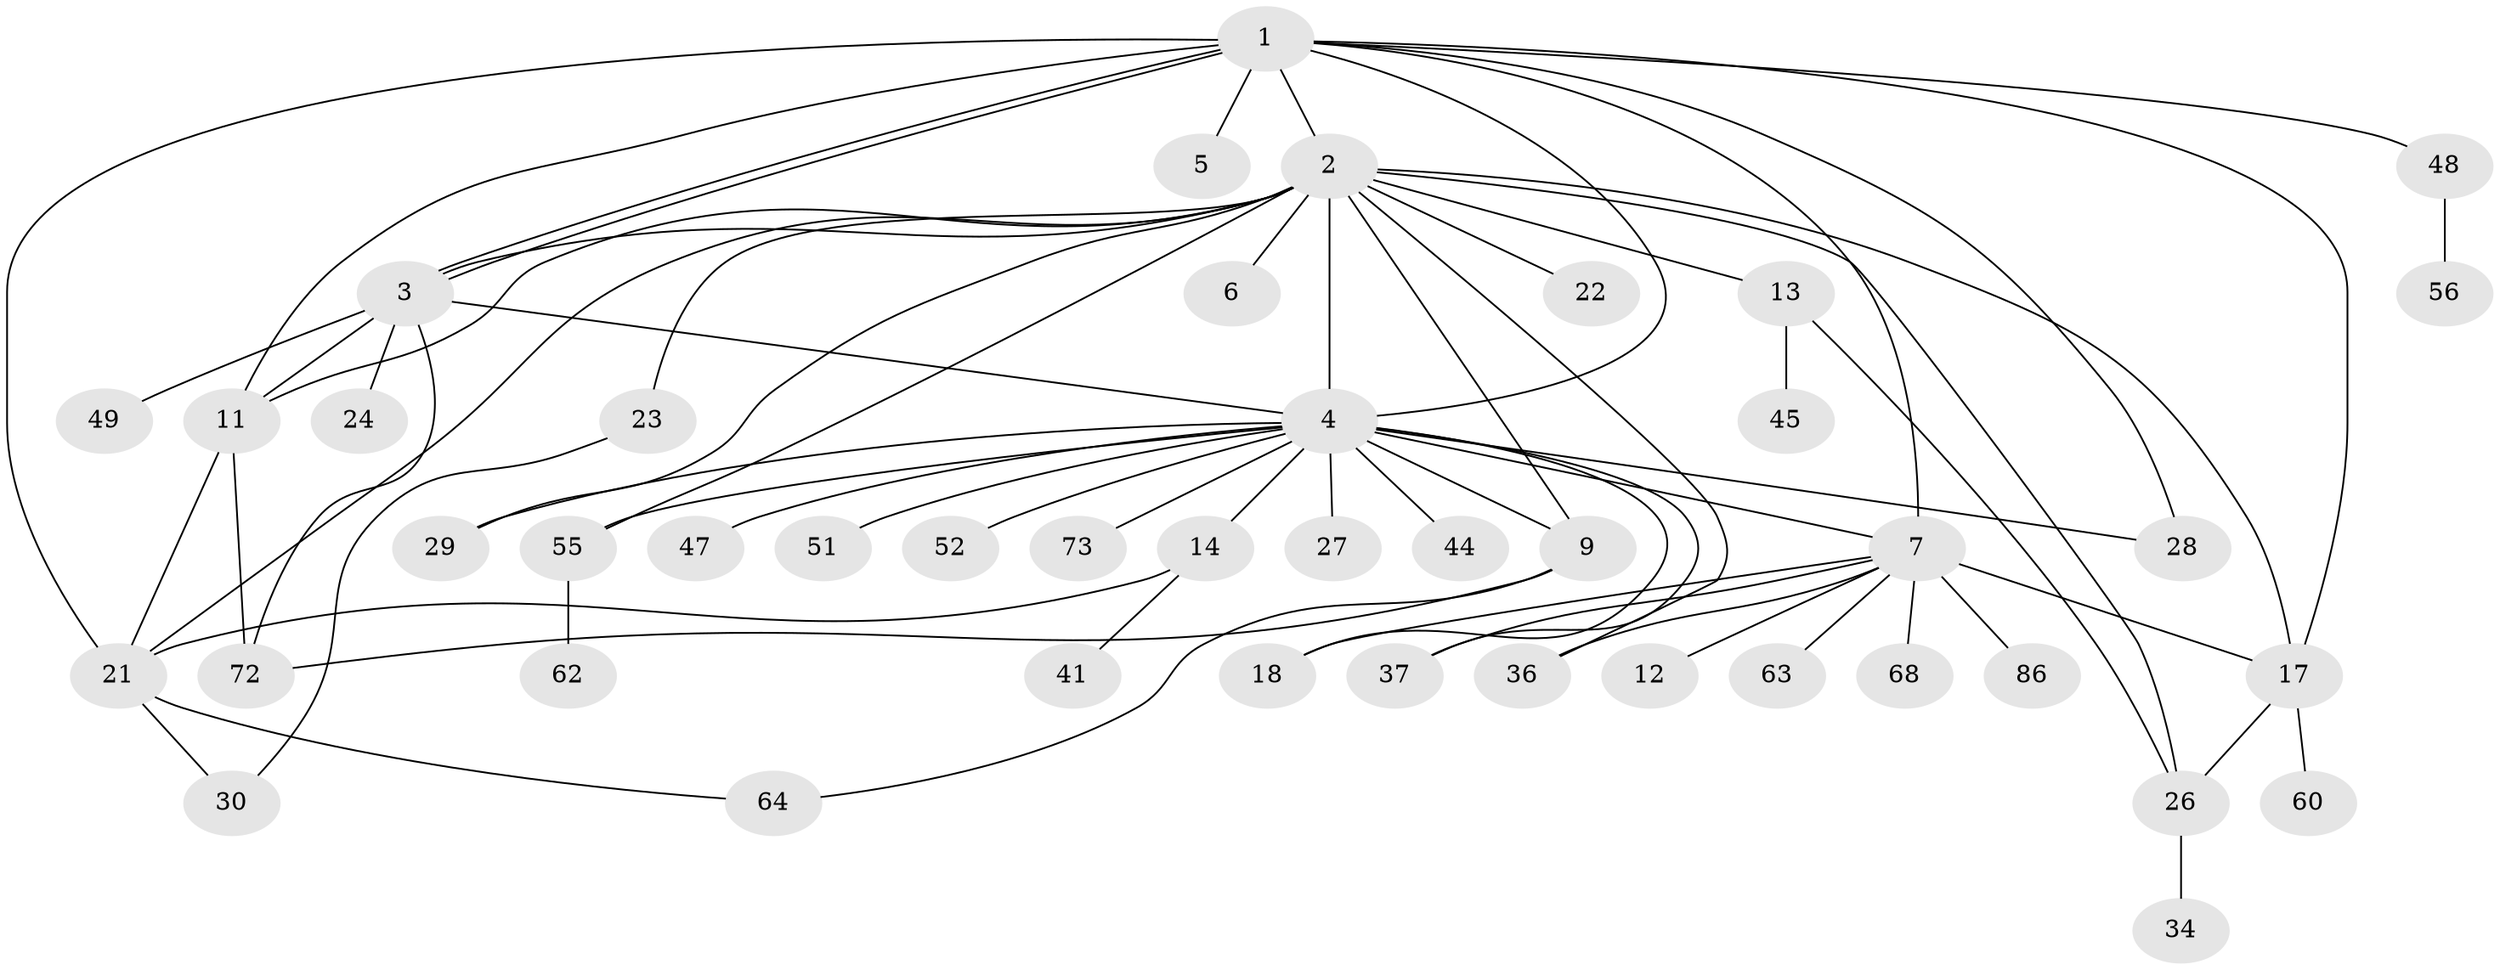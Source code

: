// original degree distribution, {12: 0.02247191011235955, 22: 0.011235955056179775, 9: 0.011235955056179775, 11: 0.02247191011235955, 1: 0.4157303370786517, 6: 0.0449438202247191, 7: 0.02247191011235955, 3: 0.11235955056179775, 4: 0.06741573033707865, 2: 0.2696629213483146}
// Generated by graph-tools (version 1.1) at 2025/14/03/09/25 04:14:41]
// undirected, 44 vertices, 68 edges
graph export_dot {
graph [start="1"]
  node [color=gray90,style=filled];
  1;
  2 [super="+33+50+20+79+8"];
  3;
  4 [super="+10+19+53"];
  5;
  6;
  7 [super="+31"];
  9;
  11 [super="+15+59+16+65"];
  12;
  13;
  14;
  17 [super="+43+77+67+81"];
  18 [super="+87"];
  21 [super="+40"];
  22 [super="+82"];
  23;
  24 [super="+74"];
  26;
  27;
  28;
  29;
  30;
  34;
  36;
  37 [super="+38"];
  41;
  44;
  45;
  47 [super="+54"];
  48;
  49;
  51;
  52 [super="+76"];
  55 [super="+71"];
  56;
  60;
  62;
  63;
  64 [super="+83"];
  68;
  72 [super="+78"];
  73;
  86;
  1 -- 2;
  1 -- 3;
  1 -- 3;
  1 -- 5;
  1 -- 7;
  1 -- 11 [weight=2];
  1 -- 28;
  1 -- 48;
  1 -- 21;
  1 -- 4;
  1 -- 17;
  2 -- 3;
  2 -- 6;
  2 -- 13;
  2 -- 22;
  2 -- 23;
  2 -- 26;
  2 -- 29;
  2 -- 36;
  2 -- 21;
  2 -- 9 [weight=2];
  2 -- 4 [weight=2];
  2 -- 17;
  2 -- 11;
  2 -- 55;
  3 -- 4 [weight=2];
  3 -- 24;
  3 -- 49;
  3 -- 72;
  3 -- 11;
  4 -- 9 [weight=2];
  4 -- 14;
  4 -- 18;
  4 -- 37;
  4 -- 44;
  4 -- 73;
  4 -- 7 [weight=2];
  4 -- 47 [weight=2];
  4 -- 51;
  4 -- 52;
  4 -- 55;
  4 -- 27;
  4 -- 28;
  4 -- 29;
  7 -- 12;
  7 -- 17;
  7 -- 18;
  7 -- 36;
  7 -- 37;
  7 -- 63;
  7 -- 68;
  7 -- 86;
  9 -- 72;
  9 -- 64;
  11 -- 21;
  11 -- 72;
  13 -- 26;
  13 -- 45;
  14 -- 21 [weight=2];
  14 -- 41;
  17 -- 60;
  17 -- 26;
  21 -- 64;
  21 -- 30;
  23 -- 30;
  26 -- 34;
  48 -- 56;
  55 -- 62;
}
